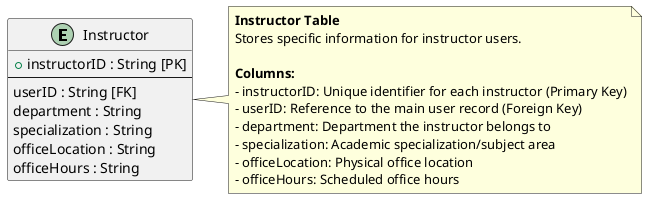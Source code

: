 @startuml
' Instructor Table Structure

skinparam entity {
  BackgroundColor #f06292
  BorderColor black
  FontColor black
}

entity "Instructor" as Instructor {
  + instructorID : String [PK]
  --
  userID : String [FK]
  department : String
  specialization : String
  officeLocation : String
  officeHours : String
}

note right of Instructor
  **Instructor Table**
  Stores specific information for instructor users.
  
  **Columns:**
  - instructorID: Unique identifier for each instructor (Primary Key)
  - userID: Reference to the main user record (Foreign Key)
  - department: Department the instructor belongs to
  - specialization: Academic specialization/subject area
  - officeLocation: Physical office location
  - officeHours: Scheduled office hours
end note

@enduml
